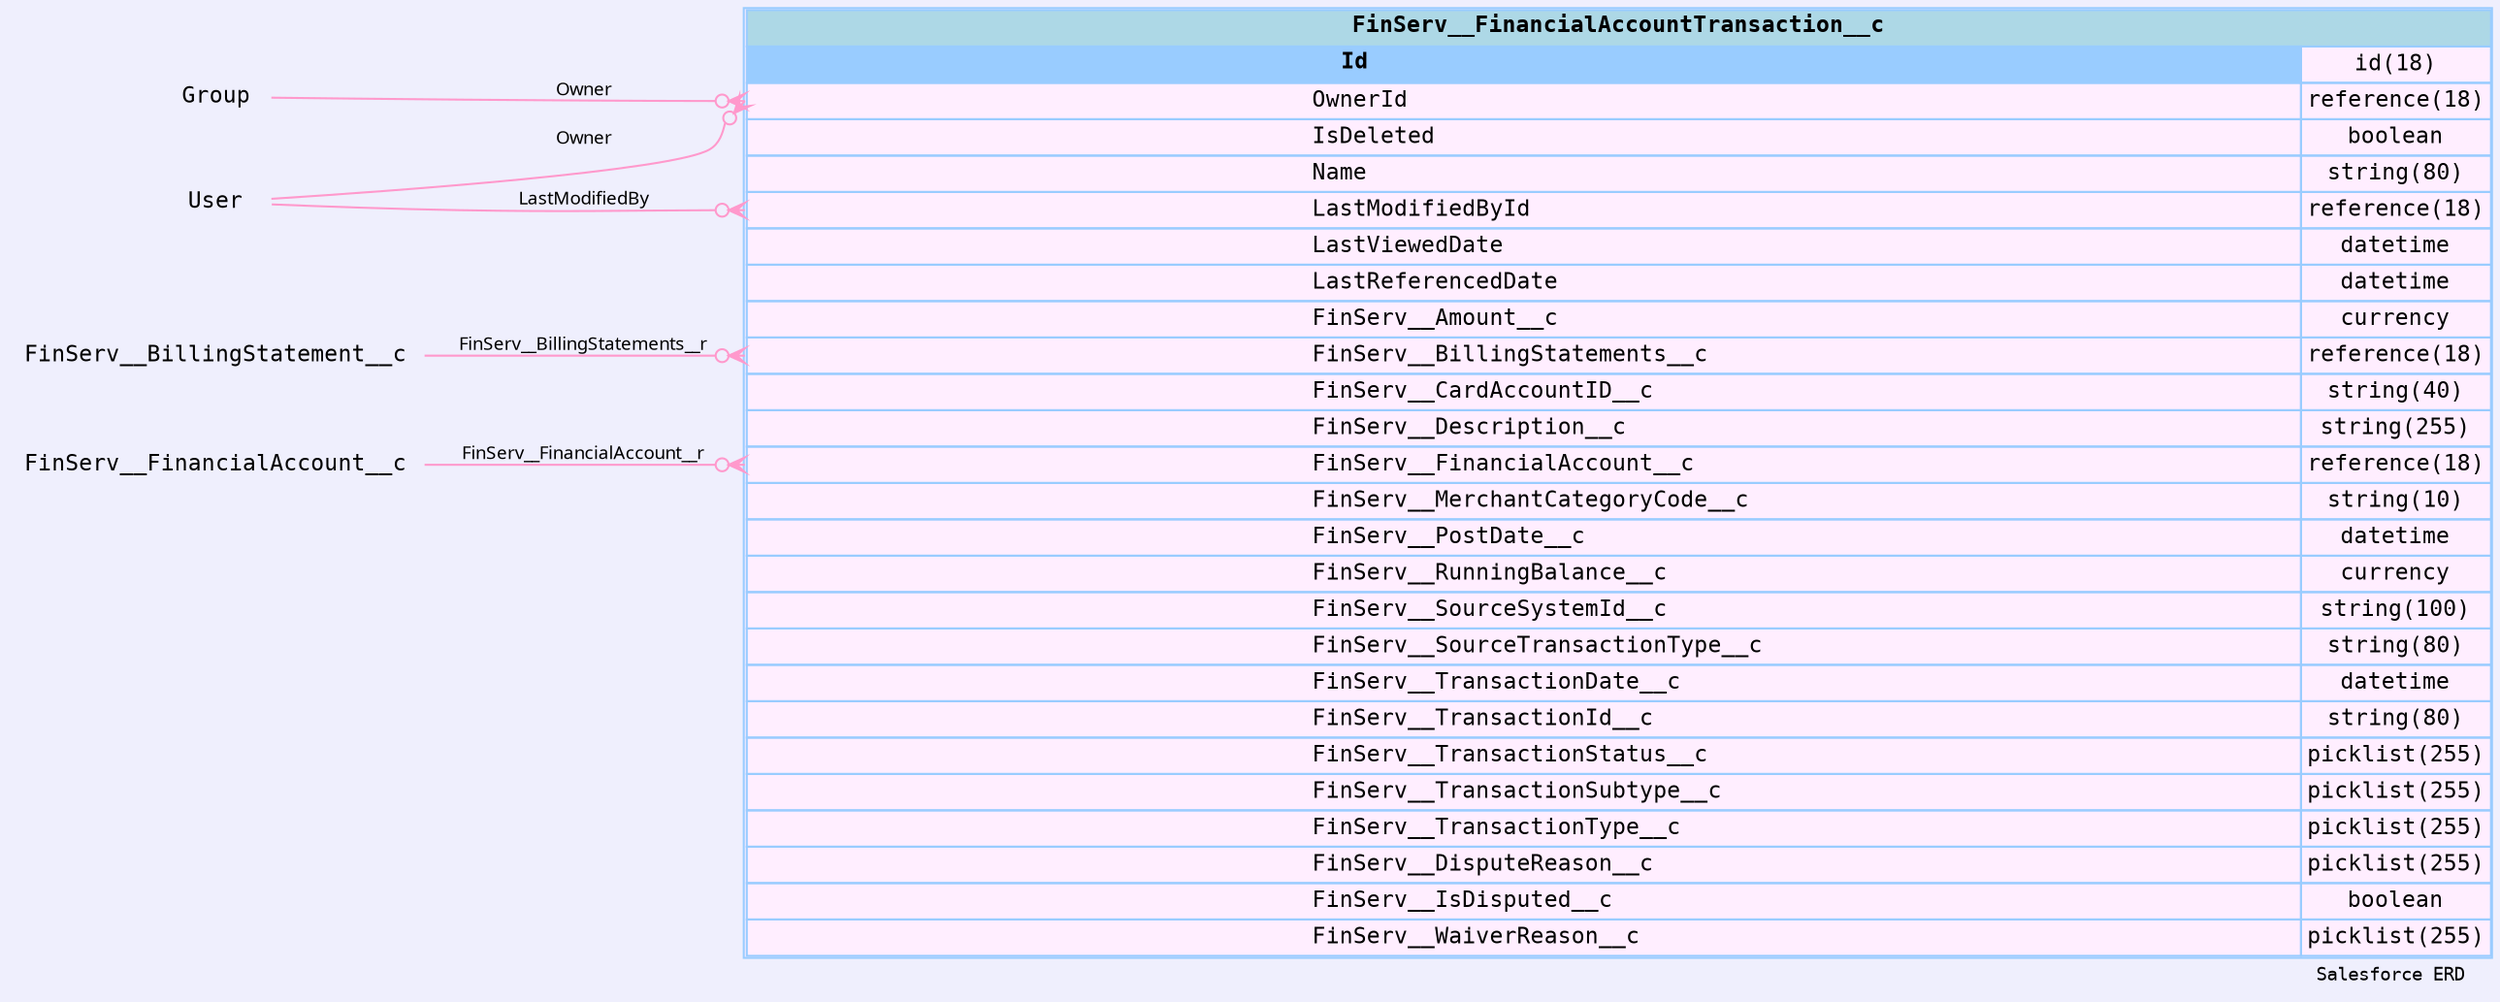 
        digraph "Salesforce+ ERD" {  
            graph [  
              rankdir="RL"  
              bgcolor="#efeffd"  
              label="Salesforce ERD "  
              labeljust="r"  
              nodesep="0.18"  
              ranksep="0.46"        
              fontname="Courier"  
              fontsize="9"  
            ];  
            node [  
              fontname="Courier"  
              fontsize="11"  
              shape="plaintext"  
              color="#99ccff"  
            ];  
            edge [ arrowsize="0.8"   ];
        
            FinServ__FinancialAccountTransaction__c [shape=none, margin=0, label=<
                <table border="1" cellborder="1" cellspacing="0" bgcolor="#ffeeff" >   
                  <tr><td colspan="3" bgcolor="lightblue"><b>FinServ__FinancialAccountTransaction__c</b></td></tr>
             <tr>
                                        <td  bgcolor="#99ccff" port="Id" align="left">
                                           <b>Id</b>
                                        </td><td>id(18)</td></tr> <tr>
                                         <td port="OwnerId" align="left">
                                         OwnerId
                                       </td><td>reference(18)</td></tr> <tr>
                                         <td port="IsDeleted" align="left">
                                         IsDeleted
                                       </td><td>boolean</td></tr> <tr>
                                         <td port="Name" align="left">
                                         Name
                                       </td><td>string(80)</td></tr> <tr>
                                         <td port="LastModifiedById" align="left">
                                         LastModifiedById
                                       </td><td>reference(18)</td></tr> <tr>
                                         <td port="LastViewedDate" align="left">
                                         LastViewedDate
                                       </td><td>datetime</td></tr> <tr>
                                         <td port="LastReferencedDate" align="left">
                                         LastReferencedDate
                                       </td><td>datetime</td></tr> <tr>
                                         <td port="FinServ__Amount__c" align="left">
                                         FinServ__Amount__c
                                       </td><td>currency</td></tr> <tr>
                                         <td port="FinServ__BillingStatements__c" align="left">
                                         FinServ__BillingStatements__c
                                       </td><td>reference(18)</td></tr> <tr>
                                         <td port="FinServ__CardAccountID__c" align="left">
                                         FinServ__CardAccountID__c
                                       </td><td>string(40)</td></tr> <tr>
                                         <td port="FinServ__Description__c" align="left">
                                         FinServ__Description__c
                                       </td><td>string(255)</td></tr> <tr>
                                         <td port="FinServ__FinancialAccount__c" align="left">
                                         FinServ__FinancialAccount__c
                                       </td><td>reference(18)</td></tr> <tr>
                                         <td port="FinServ__MerchantCategoryCode__c" align="left">
                                         FinServ__MerchantCategoryCode__c
                                       </td><td>string(10)</td></tr> <tr>
                                         <td port="FinServ__PostDate__c" align="left">
                                         FinServ__PostDate__c
                                       </td><td>datetime</td></tr> <tr>
                                         <td port="FinServ__RunningBalance__c" align="left">
                                         FinServ__RunningBalance__c
                                       </td><td>currency</td></tr> <tr>
                                         <td port="FinServ__SourceSystemId__c" align="left">
                                         FinServ__SourceSystemId__c
                                       </td><td>string(100)</td></tr> <tr>
                                         <td port="FinServ__SourceTransactionType__c" align="left">
                                         FinServ__SourceTransactionType__c
                                       </td><td>string(80)</td></tr> <tr>
                                         <td port="FinServ__TransactionDate__c" align="left">
                                         FinServ__TransactionDate__c
                                       </td><td>datetime</td></tr> <tr>
                                         <td port="FinServ__TransactionId__c" align="left">
                                         FinServ__TransactionId__c
                                       </td><td>string(80)</td></tr> <tr>
                                         <td port="FinServ__TransactionStatus__c" align="left">
                                         FinServ__TransactionStatus__c
                                       </td><td>picklist(255)</td></tr> <tr>
                                         <td port="FinServ__TransactionSubtype__c" align="left">
                                         FinServ__TransactionSubtype__c
                                       </td><td>picklist(255)</td></tr> <tr>
                                         <td port="FinServ__TransactionType__c" align="left">
                                         FinServ__TransactionType__c
                                       </td><td>picklist(255)</td></tr> <tr>
                                         <td port="FinServ__DisputeReason__c" align="left">
                                         FinServ__DisputeReason__c
                                       </td><td>picklist(255)</td></tr> <tr>
                                         <td port="FinServ__IsDisputed__c" align="left">
                                         FinServ__IsDisputed__c
                                       </td><td>boolean</td></tr> <tr>
                                         <td port="FinServ__WaiverReason__c" align="left">
                                         FinServ__WaiverReason__c
                                       </td><td>picklist(255)</td></tr>            
                </table>
                >
                  URL="#"
                  tooltip=" FinServ__FinancialAccountTransaction__c "
                ];
            
                            "FinServ__FinancialAccountTransaction__c" : "OwnerId": w -> 
                                  "Group" : "Id" 
                                           : e 
                                          [arrowhead=none 
                                           dir=back 
                                           arrowtail=crowodot 
                                           color="#ff99cc"
                                           label="Owner"
                                           fontname="Monaco"
                                           fontsize="9"
                                          ];
                      
                            "FinServ__FinancialAccountTransaction__c" : "OwnerId": w -> 
                                  "User" : "Id" 
                                           : e 
                                          [arrowhead=none 
                                           dir=back 
                                           arrowtail=crowodot 
                                           color="#ff99cc"
                                           label="Owner"
                                           fontname="Monaco"
                                           fontsize="9"
                                          ];
                      
                            "FinServ__FinancialAccountTransaction__c" : "LastModifiedById": w -> 
                                  "User" : "Id" 
                                           : e 
                                          [arrowhead=none 
                                           dir=back 
                                           arrowtail=crowodot 
                                           color="#ff99cc"
                                           label="LastModifiedBy"
                                           fontname="Monaco"
                                           fontsize="9"
                                          ];
                      
                            "FinServ__FinancialAccountTransaction__c" : "FinServ__BillingStatements__c": w -> 
                                  "FinServ__BillingStatement__c" : "Id" 
                                           : e 
                                          [arrowhead=none 
                                           dir=back 
                                           arrowtail=crowodot 
                                           color="#ff99cc"
                                           label="FinServ__BillingStatements__r"
                                           fontname="Monaco"
                                           fontsize="9"
                                          ];
                      
                            "FinServ__FinancialAccountTransaction__c" : "FinServ__FinancialAccount__c": w -> 
                                  "FinServ__FinancialAccount__c" : "Id" 
                                           : e 
                                          [arrowhead=none 
                                           dir=back 
                                           arrowtail=crowodot 
                                           color="#ff99cc"
                                           label="FinServ__FinancialAccount__r"
                                           fontname="Monaco"
                                           fontsize="9"
                                          ];
                      }